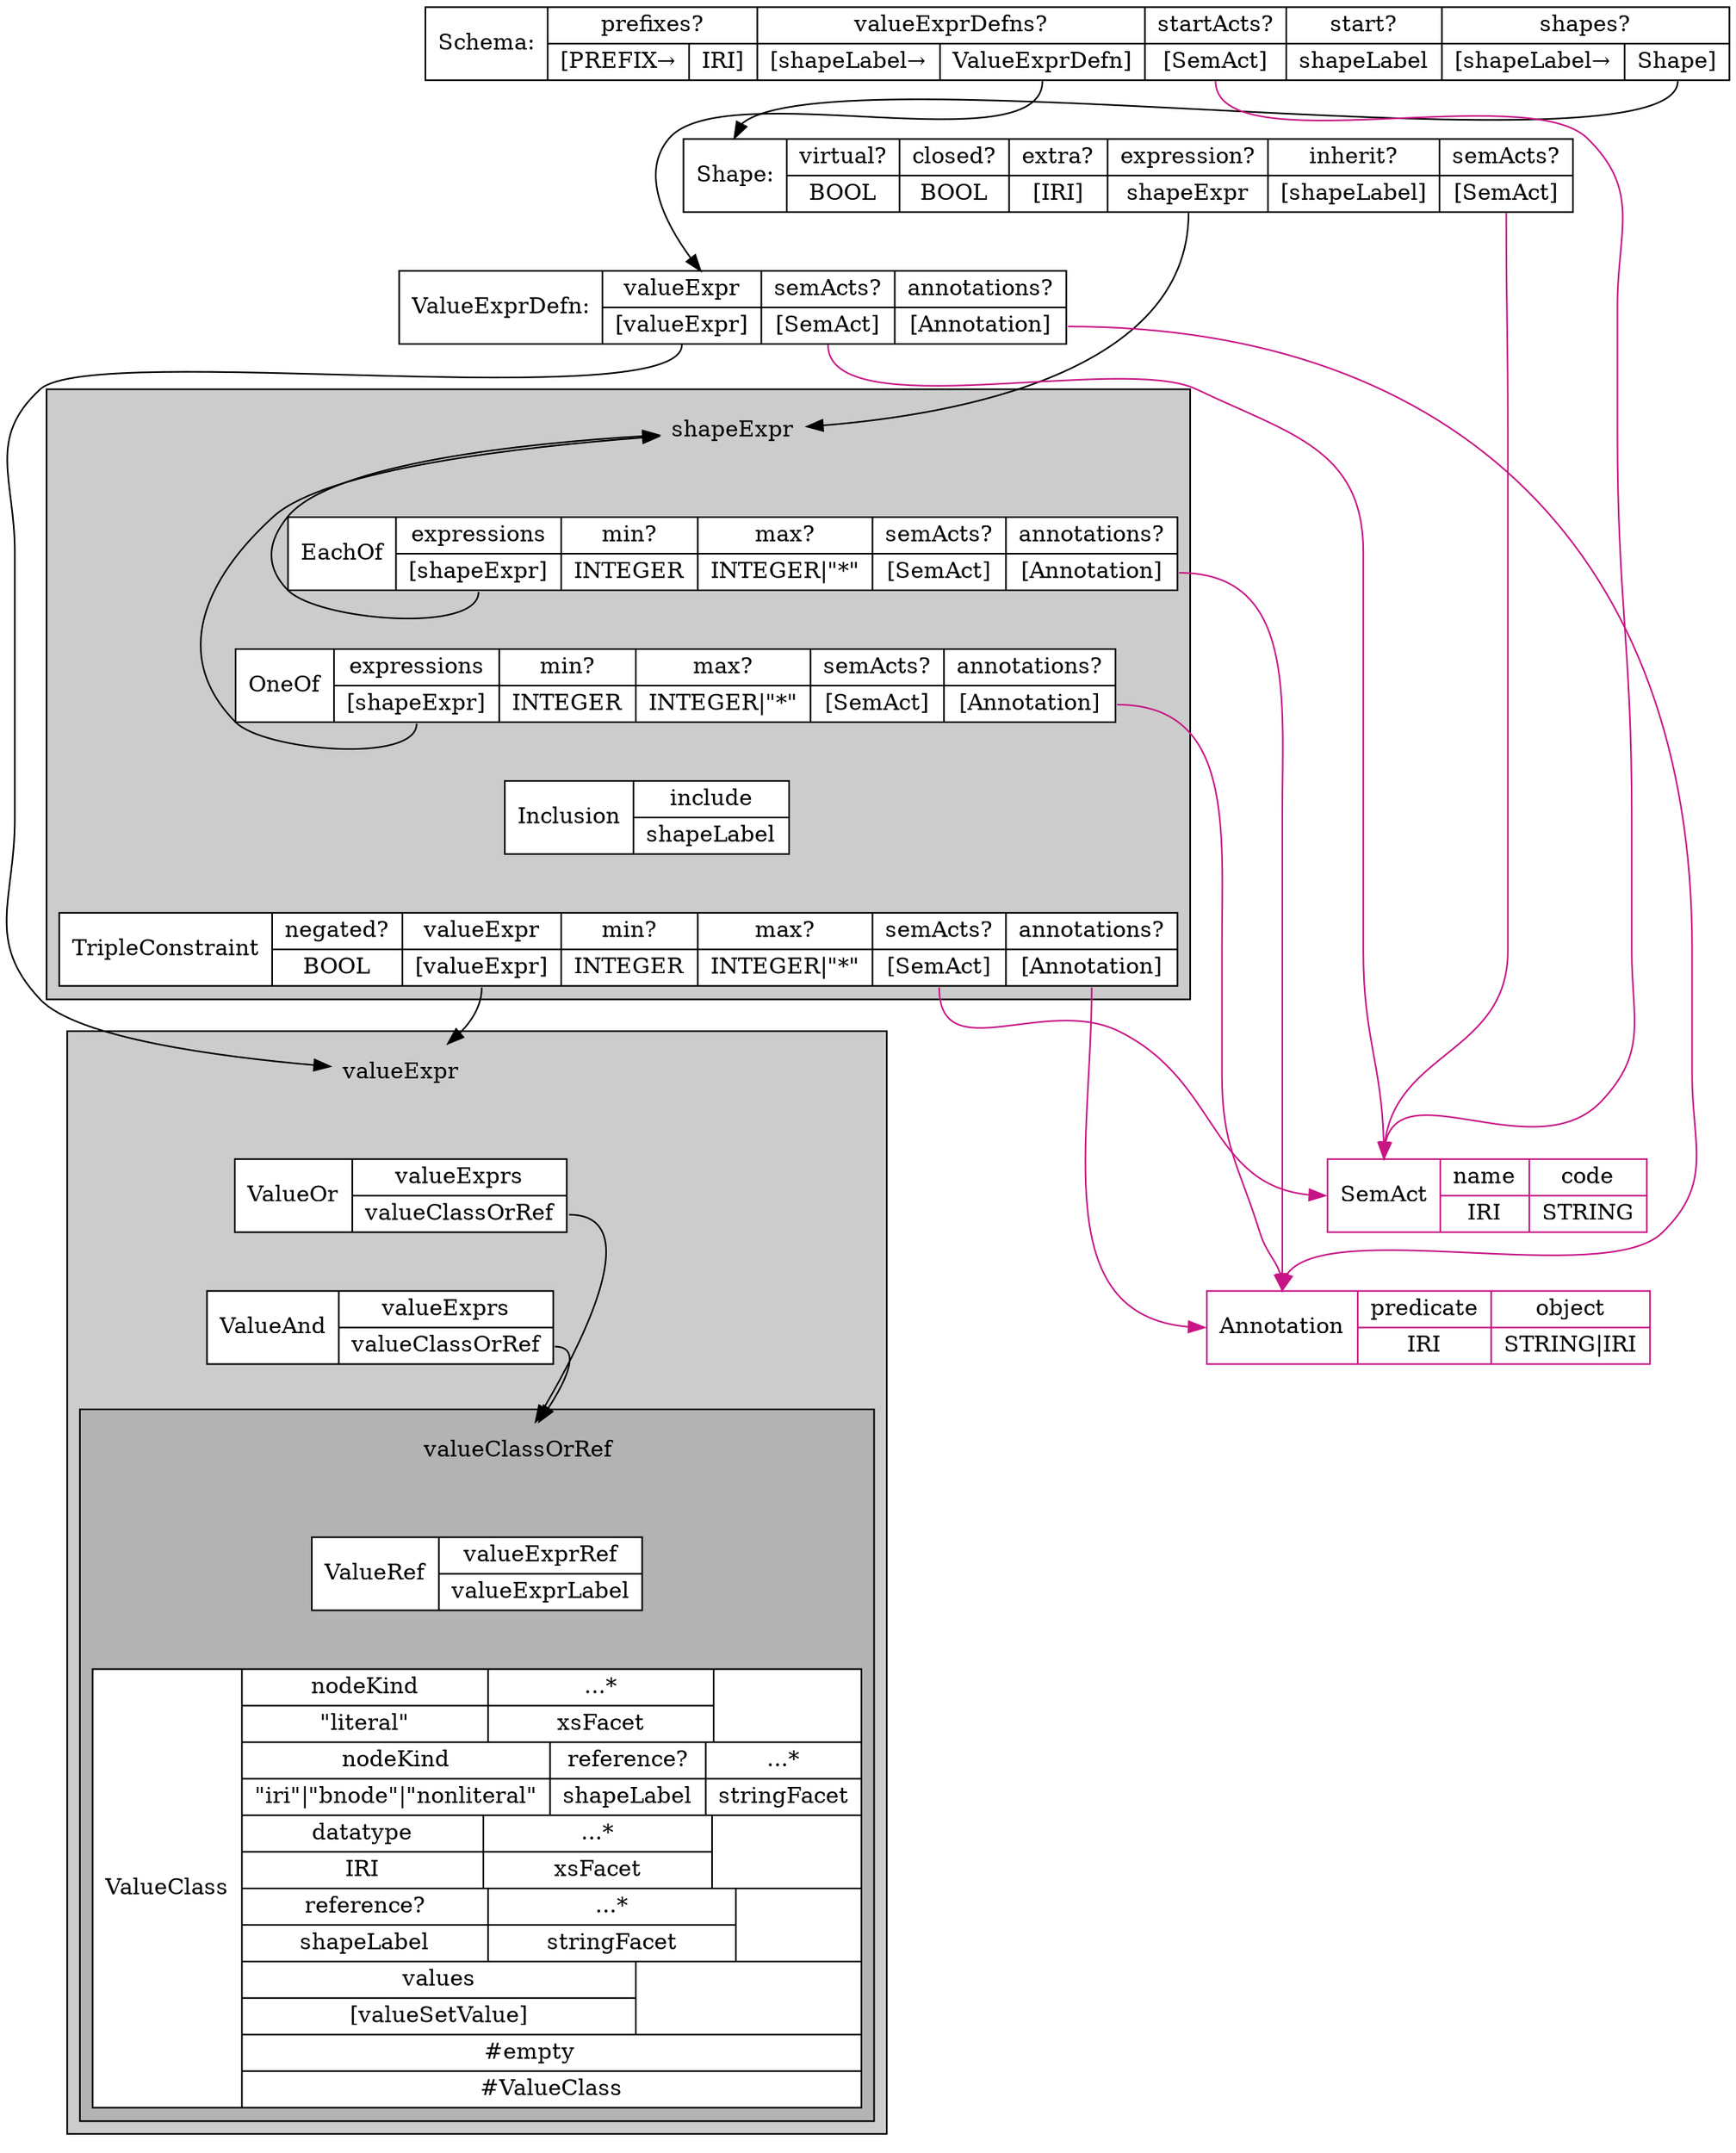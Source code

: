 digraph structs {
	graph [rankdir = "TB"];
	node [shape=record];
	Schema [label="<Schema> Schema:|{<prefixes> prefixes?|{[PREFIX→|IRI]}}|{<valueExprDefns> valueExprDefns?|{<shapeLabel> [shapeLabel→|<ValueExprDefn> ValueExprDefn]}}|{<startActs> startActs?|<SemAct> [SemAct]}|{<start> start?|<shapeLabel> shapeLabel}|{<shapes> shapes?|{<shapeLabel> [shapeLabel→|<Shape> Shape]}}}"];
	Shape [label="<Shape> Shape:|{<virtual> virtual?|<BOOL> BOOL}|{<closed> closed?|<BOOL> BOOL}|{<extra> extra?|<IRI> [IRI]}|{<expression> expression?|<shapeExpr> shapeExpr}|{<inherit> inherit?|<shapeLabel> [shapeLabel]}|{<semActs> semActs?|<SemAct> [SemAct]}"];

 	subgraph cluster_shapeExpr {
		graph [label="", style=filled, fillcolor=gray80];
		shapeExpr [shape=none];
		EachOf [label="{{<EachOf> EachOf|{<expressions> expressions|<shapeExpr> [shapeExpr]}|{<min> min?|<INTEGER> INTEGER}|{<max> max?|<INTEGER> INTEGER\|\"*\"}|{<semActs> semActs?|<SemAct> [SemAct]}|{<annotations> annotations?|<Annotation> [Annotation]}}}", style=filled, fillcolor=white];
		OneOf [label="{{<OneOf> OneOf|{<expressions> expressions|<shapeExpr> [shapeExpr]}|{<min> min?|<INTEGER> INTEGER}|{<max> max?|<INTEGER> INTEGER\|\"*\"}|{<semActs> semActs?|<SemAct> [SemAct]}|{<annotations> annotations?|<Annotation> [Annotation]}}}", style=filled, fillcolor=white];
		Inclusion [label="{{<Inclusion> Inclusion|{<include> include|<shapeLabel> shapeLabel}}}", style=filled, fillcolor=white];
		TripleConstraint [label="{{<TripleConstraint> TripleConstraint|{<negated> negated?|<BOOL> BOOL}|{<valueExprs> valueExpr|<valueExpr> [valueExpr]}|{<min> min?|<INTEGER> INTEGER}|{<max> max?|<INTEGER> INTEGER\|\"*\"}|{<semActs> semActs?|<SemAct> [SemAct]}|{<annotations> annotations?|<Annotation> [Annotation]}}}", style=filled, fillcolor=white];
		shapeExpr -> EachOf -> OneOf -> Inclusion -> TripleConstraint [color=invis];
		
	}

 	subgraph cluster_valueExpr {
		graph [label="", style=filled, fillcolor=gray80];
		valueExpr [shape=none];
 		subgraph cluster_valueClassOrRef {
			graph [label="", style=filled, fillcolor=gray70];
			valueClassOrRef [shape=none];
			ValueClass [label="ValueClass|{{{<nodeKind> nodeKind|{<literal> \"literal\"}}|{...*|{<xsFacet> xsFacet}}| }|{{<nodeKind> nodeKind|{<literal> \"iri\"\|\"bnode\"\|\"nonliteral\"}}|{reference?|{<shapeLabel> shapeLabel}}|{...*|{<stringFacet> stringFacet}}}|{{<datatype> datatype|{<IRI> IRI}}|{...*|{<xsFacet> xsFacet}}| }|{{reference?|{<shapeLabel> shapeLabel}}|{...*|{<stringFacet> stringFacet}}| }|{{values|{<valueSetValue> [valueSetValue]}}| }|{{#empty      |#ValueClass}}}", style=filled, fillcolor=white];
			ValueRef [label="{{<ValueRef> ValueRef|{<valueExprRef> valueExprRef|<valueExprLabel> valueExprLabel}}}", style=filled, fillcolor=white];
			valueClassOrRef -> ValueRef -> ValueClass [color=invis];
		}
		ValueOr [label="{{<ValueOr> ValueOr|{<valueExprs> valueExprs|<valueClassOrRef> valueClassOrRef}}}", style=filled, fillcolor=white];
		ValueAnd [label="{{<ValueAnd> ValueAnd|{<valueExprs> valueExprs|<valueClassOrRef> valueClassOrRef}}}", style=filled, fillcolor=white];
		valueExpr -> ValueOr -> ValueAnd -> ValueRef -> ValueClass [color=invis];
		
	}

	ValueExprDefn [label="<ValueExprDefn> ValueExprDefn:|{<l_valueExpr> valueExpr|<valueExpr> [valueExpr]}|{<semActs> semActs?|<SemAct> [SemAct]}|{<annotations> annotations?|<Annotation> [Annotation]}"];

	Schema:Schema -> Shape:Shape -> ValueExprDefn ->shapeExpr [color=invis];

	Shape:shapeExpr  -> shapeExpr;
	EachOf:shapeExpr -> shapeExpr;
	OneOf:shapeExpr -> shapeExpr;
	Schema:Shape -> Shape:Shape;

	Schema:ValueExprDefn -> ValueExprDefn;
	ValueExprDefn:valueExpr -> valueExpr;
	TripleConstraint:valueExpr -> valueExpr;
	ValueOr:valueClassOrRef -> valueClassOrRef;
	ValueAnd:valueClassOrRef -> valueClassOrRef;


	pushSemActDown [Shape = none,label="",color=invis,width=0, height=0];
	SemAct [label="<SemAct> SemAct|{<name> name|<IRI> IRI}|{<code> code|<STRING> STRING}", color=mediumvioletred];
	Annotation [label="<Annotation> Annotation|{<predicate> predicate|<IRI> IRI}|{<object> object|<STRING> STRING\|IRI}", color=mediumvioletred];
	Schema:Shape -> pushSemActDown -> SemAct:STRING -> Annotation [color=invis];
	TripleConstraint:Annotation -> pushSemActDown [color=invis];

	ValueExprDefn:SemAct -> SemAct:SemAct [color=mediumvioletred];
	Schema:SemAct -> SemAct:SemAct [color=mediumvioletred];
	Shape:SemAct  -> SemAct:SemAct [color=mediumvioletred];
	// EachOf:SemAct  -> SemAct:SemAct [color=mediumvioletred]; // screws up layout
	// OneOf:SemAct  -> SemAct:SemAct [color=mediumvioletred];
	TripleConstraint:SemAct -> SemAct:SemAct [color=mediumvioletred];

	ValueExprDefn:Annotation -> Annotation:Annotation [color=mediumvioletred];
	EachOf:Annotation  -> Annotation:Annotation [color=mediumvioletred];
	OneOf:Annotation  -> Annotation:Annotation [color=mediumvioletred];
	TripleConstraint:Annotation -> Annotation:Annotation [color=mediumvioletred];

	//{rank=same; ValueClass:stringFacet pushSemActDown}
}
